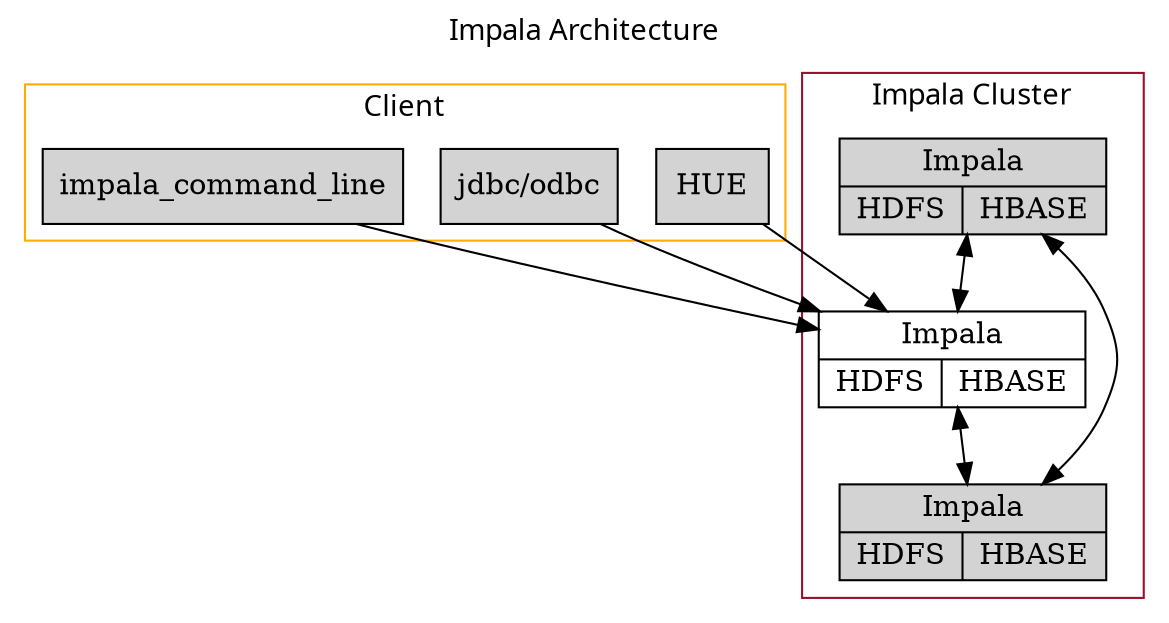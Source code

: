 digraph G {
	// Color Palette
        // "#1B3139" = Dark Navy
        // "#FF3621" = Innovation Orange
        // "#1C4856" = Deep Blue
        // "#00B379" =  Jade
        // "#FFAB00" = GoldenRod
        // "#98102A" = Maroon
        // style = filled = full box color fill
        // node [style =filled]; Border color
	
	labelloc="t";
    	label="Impala Architecture";
 	rankdir=TB;
	graph [fontsize=14 fontname="Verdana" compound=true];	
    	node [shape=box]
    	compound=true
	subgraph cluster_0 {
		label = "Client"
		color= "#FFAB00";
		node [style=filled];
		HUE, "jdbc/odbc", impala_command_line;					}
                {HUE "jdbc/odbc" impala_command_line} -> 1;
	subgraph cluster_1 {
		node [style=filled];
		label = "Impala Cluster";
		color="#98102A" ;
		1 [shape=record    label="{Impala|{HDFS|HBASE}}"];
		2 [shape=record    label="{Impala|{HDFS|HBASE}}"];
		3 [shape=record    label="{Impala|{HDFS|HBASE}}"];
		
		{1 2} -> 3 [dir="both"];
		2 -> 1 [dir="both"];

      	}
		
	
	
		
}